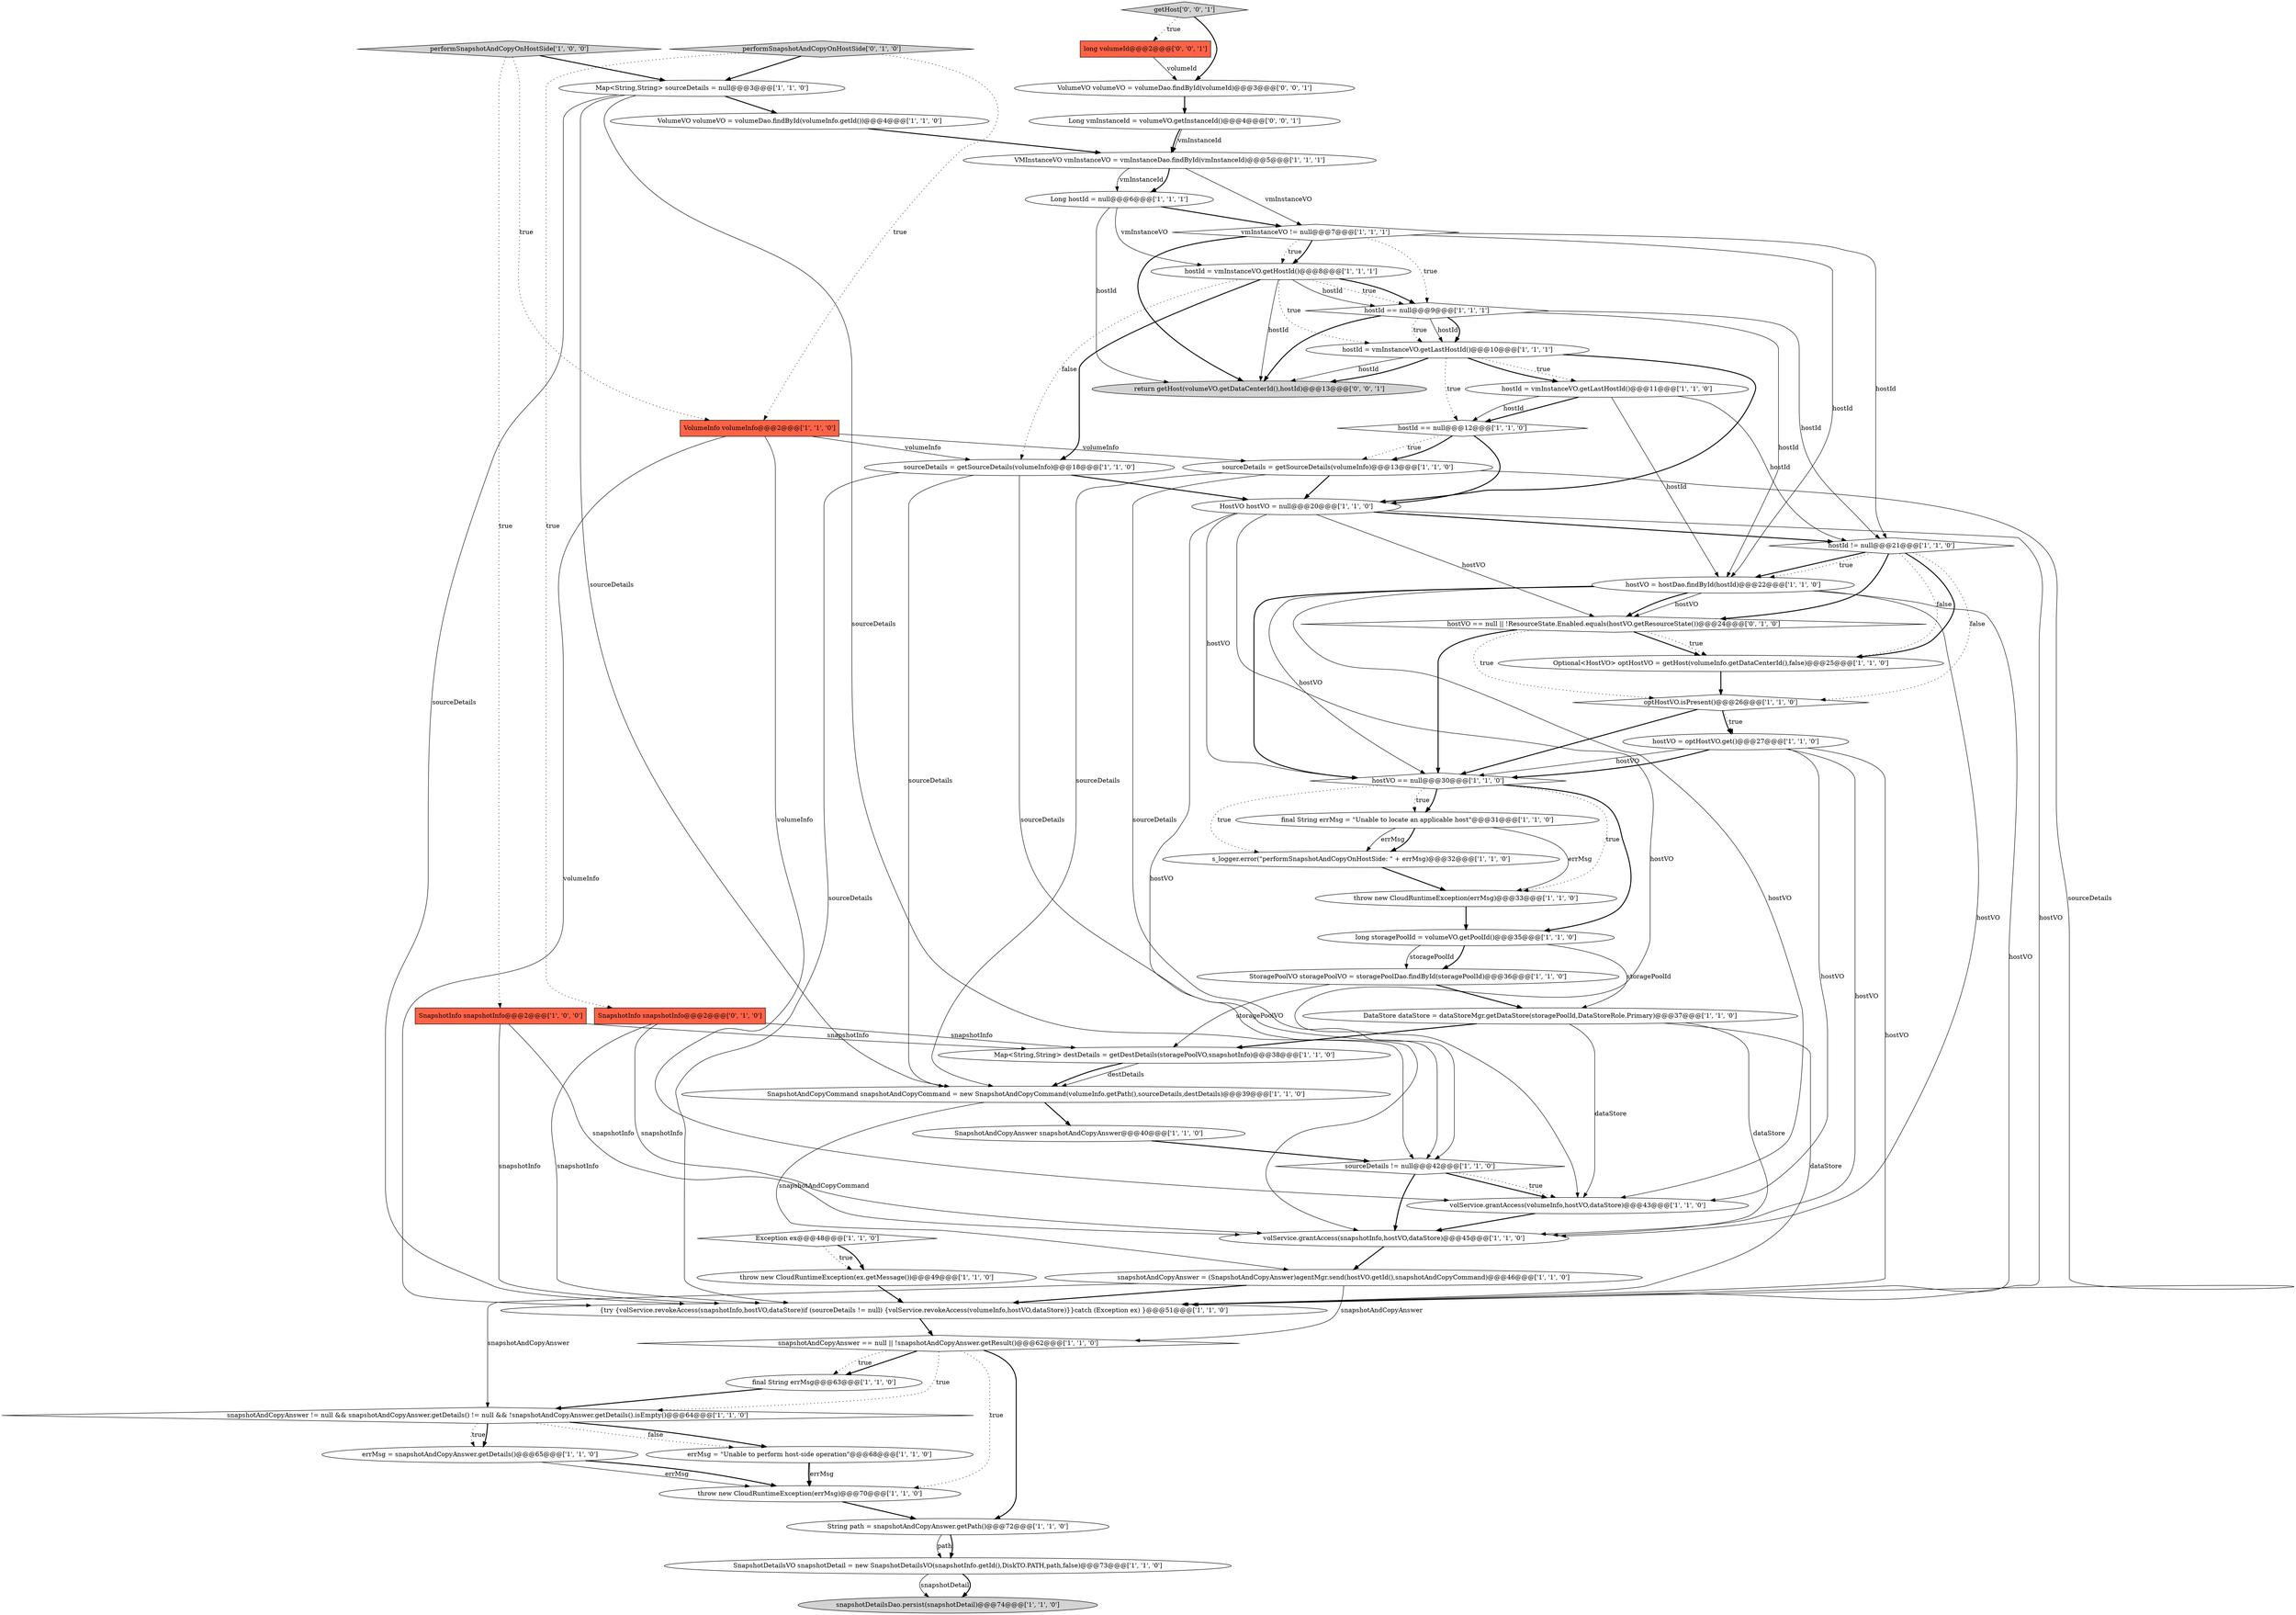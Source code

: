 digraph {
22 [style = filled, label = "volService.grantAccess(volumeInfo,hostVO,dataStore)@@@43@@@['1', '1', '0']", fillcolor = white, shape = ellipse image = "AAA0AAABBB1BBB"];
3 [style = filled, label = "VMInstanceVO vmInstanceVO = vmInstanceDao.findById(vmInstanceId)@@@5@@@['1', '1', '1']", fillcolor = white, shape = ellipse image = "AAA0AAABBB1BBB"];
33 [style = filled, label = "Exception ex@@@48@@@['1', '1', '0']", fillcolor = white, shape = diamond image = "AAA0AAABBB1BBB"];
11 [style = filled, label = "errMsg = snapshotAndCopyAnswer.getDetails()@@@65@@@['1', '1', '0']", fillcolor = white, shape = ellipse image = "AAA0AAABBB1BBB"];
42 [style = filled, label = "hostVO = hostDao.findById(hostId)@@@22@@@['1', '1', '0']", fillcolor = white, shape = ellipse image = "AAA0AAABBB1BBB"];
44 [style = filled, label = "hostId = vmInstanceVO.getLastHostId()@@@11@@@['1', '1', '0']", fillcolor = white, shape = ellipse image = "AAA0AAABBB1BBB"];
18 [style = filled, label = "{try {volService.revokeAccess(snapshotInfo,hostVO,dataStore)if (sourceDetails != null) {volService.revokeAccess(volumeInfo,hostVO,dataStore)}}catch (Exception ex) }@@@51@@@['1', '1', '0']", fillcolor = white, shape = ellipse image = "AAA0AAABBB1BBB"];
28 [style = filled, label = "hostId = vmInstanceVO.getHostId()@@@8@@@['1', '1', '1']", fillcolor = white, shape = ellipse image = "AAA0AAABBB1BBB"];
19 [style = filled, label = "hostId == null@@@12@@@['1', '1', '0']", fillcolor = white, shape = diamond image = "AAA0AAABBB1BBB"];
15 [style = filled, label = "SnapshotAndCopyCommand snapshotAndCopyCommand = new SnapshotAndCopyCommand(volumeInfo.getPath(),sourceDetails,destDetails)@@@39@@@['1', '1', '0']", fillcolor = white, shape = ellipse image = "AAA0AAABBB1BBB"];
29 [style = filled, label = "sourceDetails != null@@@42@@@['1', '1', '0']", fillcolor = white, shape = diamond image = "AAA0AAABBB1BBB"];
0 [style = filled, label = "Long hostId = null@@@6@@@['1', '1', '1']", fillcolor = white, shape = ellipse image = "AAA0AAABBB1BBB"];
43 [style = filled, label = "Optional<HostVO> optHostVO = getHost(volumeInfo.getDataCenterId(),false)@@@25@@@['1', '1', '0']", fillcolor = white, shape = ellipse image = "AAA0AAABBB1BBB"];
48 [style = filled, label = "hostVO == null || !ResourceState.Enabled.equals(hostVO.getResourceState())@@@24@@@['0', '1', '0']", fillcolor = white, shape = diamond image = "AAA1AAABBB2BBB"];
17 [style = filled, label = "StoragePoolVO storagePoolVO = storagePoolDao.findById(storagePoolId)@@@36@@@['1', '1', '0']", fillcolor = white, shape = ellipse image = "AAA0AAABBB1BBB"];
38 [style = filled, label = "hostId == null@@@9@@@['1', '1', '1']", fillcolor = white, shape = diamond image = "AAA0AAABBB1BBB"];
31 [style = filled, label = "volService.grantAccess(snapshotInfo,hostVO,dataStore)@@@45@@@['1', '1', '0']", fillcolor = white, shape = ellipse image = "AAA0AAABBB1BBB"];
26 [style = filled, label = "throw new CloudRuntimeException(ex.getMessage())@@@49@@@['1', '1', '0']", fillcolor = white, shape = ellipse image = "AAA0AAABBB1BBB"];
10 [style = filled, label = "VolumeVO volumeVO = volumeDao.findById(volumeInfo.getId())@@@4@@@['1', '1', '0']", fillcolor = white, shape = ellipse image = "AAA0AAABBB1BBB"];
14 [style = filled, label = "snapshotAndCopyAnswer = (SnapshotAndCopyAnswer)agentMgr.send(hostVO.getId(),snapshotAndCopyCommand)@@@46@@@['1', '1', '0']", fillcolor = white, shape = ellipse image = "AAA0AAABBB1BBB"];
30 [style = filled, label = "SnapshotDetailsVO snapshotDetail = new SnapshotDetailsVO(snapshotInfo.getId(),DiskTO.PATH,path,false)@@@73@@@['1', '1', '0']", fillcolor = white, shape = ellipse image = "AAA0AAABBB1BBB"];
40 [style = filled, label = "VolumeInfo volumeInfo@@@2@@@['1', '1', '0']", fillcolor = tomato, shape = box image = "AAA0AAABBB1BBB"];
8 [style = filled, label = "optHostVO.isPresent()@@@26@@@['1', '1', '0']", fillcolor = white, shape = diamond image = "AAA0AAABBB1BBB"];
4 [style = filled, label = "String path = snapshotAndCopyAnswer.getPath()@@@72@@@['1', '1', '0']", fillcolor = white, shape = ellipse image = "AAA0AAABBB1BBB"];
20 [style = filled, label = "vmInstanceVO != null@@@7@@@['1', '1', '1']", fillcolor = white, shape = diamond image = "AAA0AAABBB1BBB"];
24 [style = filled, label = "final String errMsg = \"Unable to locate an applicable host\"@@@31@@@['1', '1', '0']", fillcolor = white, shape = ellipse image = "AAA0AAABBB1BBB"];
50 [style = filled, label = "return getHost(volumeVO.getDataCenterId(),hostId)@@@13@@@['0', '0', '1']", fillcolor = lightgray, shape = ellipse image = "AAA0AAABBB3BBB"];
32 [style = filled, label = "Map<String,String> sourceDetails = null@@@3@@@['1', '1', '0']", fillcolor = white, shape = ellipse image = "AAA0AAABBB1BBB"];
39 [style = filled, label = "HostVO hostVO = null@@@20@@@['1', '1', '0']", fillcolor = white, shape = ellipse image = "AAA0AAABBB1BBB"];
7 [style = filled, label = "performSnapshotAndCopyOnHostSide['1', '0', '0']", fillcolor = lightgray, shape = diamond image = "AAA0AAABBB1BBB"];
35 [style = filled, label = "sourceDetails = getSourceDetails(volumeInfo)@@@18@@@['1', '1', '0']", fillcolor = white, shape = ellipse image = "AAA0AAABBB1BBB"];
47 [style = filled, label = "SnapshotInfo snapshotInfo@@@2@@@['0', '1', '0']", fillcolor = tomato, shape = box image = "AAA0AAABBB2BBB"];
52 [style = filled, label = "VolumeVO volumeVO = volumeDao.findById(volumeId)@@@3@@@['0', '0', '1']", fillcolor = white, shape = ellipse image = "AAA0AAABBB3BBB"];
1 [style = filled, label = "final String errMsg@@@63@@@['1', '1', '0']", fillcolor = white, shape = ellipse image = "AAA0AAABBB1BBB"];
6 [style = filled, label = "snapshotDetailsDao.persist(snapshotDetail)@@@74@@@['1', '1', '0']", fillcolor = lightgray, shape = ellipse image = "AAA0AAABBB1BBB"];
16 [style = filled, label = "hostId != null@@@21@@@['1', '1', '0']", fillcolor = white, shape = diamond image = "AAA0AAABBB1BBB"];
34 [style = filled, label = "errMsg = \"Unable to perform host-side operation\"@@@68@@@['1', '1', '0']", fillcolor = white, shape = ellipse image = "AAA0AAABBB1BBB"];
49 [style = filled, label = "performSnapshotAndCopyOnHostSide['0', '1', '0']", fillcolor = lightgray, shape = diamond image = "AAA0AAABBB2BBB"];
41 [style = filled, label = "snapshotAndCopyAnswer == null || !snapshotAndCopyAnswer.getResult()@@@62@@@['1', '1', '0']", fillcolor = white, shape = diamond image = "AAA0AAABBB1BBB"];
2 [style = filled, label = "throw new CloudRuntimeException(errMsg)@@@70@@@['1', '1', '0']", fillcolor = white, shape = ellipse image = "AAA0AAABBB1BBB"];
5 [style = filled, label = "Map<String,String> destDetails = getDestDetails(storagePoolVO,snapshotInfo)@@@38@@@['1', '1', '0']", fillcolor = white, shape = ellipse image = "AAA0AAABBB1BBB"];
25 [style = filled, label = "throw new CloudRuntimeException(errMsg)@@@33@@@['1', '1', '0']", fillcolor = white, shape = ellipse image = "AAA0AAABBB1BBB"];
46 [style = filled, label = "snapshotAndCopyAnswer != null && snapshotAndCopyAnswer.getDetails() != null && !snapshotAndCopyAnswer.getDetails().isEmpty()@@@64@@@['1', '1', '0']", fillcolor = white, shape = diamond image = "AAA0AAABBB1BBB"];
36 [style = filled, label = "sourceDetails = getSourceDetails(volumeInfo)@@@13@@@['1', '1', '0']", fillcolor = white, shape = ellipse image = "AAA0AAABBB1BBB"];
21 [style = filled, label = "SnapshotAndCopyAnswer snapshotAndCopyAnswer@@@40@@@['1', '1', '0']", fillcolor = white, shape = ellipse image = "AAA0AAABBB1BBB"];
23 [style = filled, label = "hostId = vmInstanceVO.getLastHostId()@@@10@@@['1', '1', '1']", fillcolor = white, shape = ellipse image = "AAA0AAABBB1BBB"];
27 [style = filled, label = "hostVO = optHostVO.get()@@@27@@@['1', '1', '0']", fillcolor = white, shape = ellipse image = "AAA0AAABBB1BBB"];
45 [style = filled, label = "DataStore dataStore = dataStoreMgr.getDataStore(storagePoolId,DataStoreRole.Primary)@@@37@@@['1', '1', '0']", fillcolor = white, shape = ellipse image = "AAA0AAABBB1BBB"];
51 [style = filled, label = "getHost['0', '0', '1']", fillcolor = lightgray, shape = diamond image = "AAA0AAABBB3BBB"];
37 [style = filled, label = "s_logger.error(\"performSnapshotAndCopyOnHostSide: \" + errMsg)@@@32@@@['1', '1', '0']", fillcolor = white, shape = ellipse image = "AAA0AAABBB1BBB"];
9 [style = filled, label = "long storagePoolId = volumeVO.getPoolId()@@@35@@@['1', '1', '0']", fillcolor = white, shape = ellipse image = "AAA0AAABBB1BBB"];
13 [style = filled, label = "SnapshotInfo snapshotInfo@@@2@@@['1', '0', '0']", fillcolor = tomato, shape = box image = "AAA0AAABBB1BBB"];
53 [style = filled, label = "long volumeId@@@2@@@['0', '0', '1']", fillcolor = tomato, shape = box image = "AAA0AAABBB3BBB"];
54 [style = filled, label = "Long vmInstanceId = volumeVO.getInstanceId()@@@4@@@['0', '0', '1']", fillcolor = white, shape = ellipse image = "AAA0AAABBB3BBB"];
12 [style = filled, label = "hostVO == null@@@30@@@['1', '1', '0']", fillcolor = white, shape = diamond image = "AAA0AAABBB1BBB"];
12->25 [style = dotted, label="true"];
46->11 [style = dotted, label="true"];
32->29 [style = solid, label="sourceDetails"];
2->4 [style = bold, label=""];
23->44 [style = dotted, label="true"];
28->50 [style = solid, label="hostId"];
49->32 [style = bold, label=""];
45->5 [style = bold, label=""];
38->23 [style = dotted, label="true"];
51->52 [style = bold, label=""];
42->18 [style = solid, label="hostVO"];
47->18 [style = solid, label="snapshotInfo"];
35->29 [style = solid, label="sourceDetails"];
35->18 [style = solid, label="sourceDetails"];
22->31 [style = bold, label=""];
44->16 [style = solid, label="hostId"];
12->24 [style = bold, label=""];
10->3 [style = bold, label=""];
28->38 [style = dotted, label="true"];
0->20 [style = bold, label=""];
45->18 [style = solid, label="dataStore"];
41->4 [style = bold, label=""];
24->37 [style = solid, label="errMsg"];
42->12 [style = bold, label=""];
39->22 [style = solid, label="hostVO"];
18->41 [style = bold, label=""];
5->15 [style = solid, label="destDetails"];
9->17 [style = bold, label=""];
33->26 [style = dotted, label="true"];
34->2 [style = bold, label=""];
9->45 [style = solid, label="storagePoolId"];
3->20 [style = solid, label="vmInstanceVO"];
20->16 [style = solid, label="hostId"];
16->8 [style = dotted, label="false"];
20->28 [style = dotted, label="true"];
41->1 [style = bold, label=""];
41->46 [style = dotted, label="true"];
12->24 [style = dotted, label="true"];
38->50 [style = bold, label=""];
24->37 [style = bold, label=""];
26->18 [style = bold, label=""];
40->22 [style = solid, label="volumeInfo"];
27->12 [style = solid, label="hostVO"];
15->14 [style = solid, label="snapshotAndCopyCommand"];
8->27 [style = dotted, label="true"];
47->31 [style = solid, label="snapshotInfo"];
28->38 [style = bold, label=""];
39->16 [style = bold, label=""];
54->3 [style = solid, label="vmInstanceId"];
13->5 [style = solid, label="snapshotInfo"];
42->22 [style = solid, label="hostVO"];
0->50 [style = solid, label="hostId"];
7->13 [style = dotted, label="true"];
38->23 [style = solid, label="hostId"];
15->21 [style = bold, label=""];
39->12 [style = solid, label="hostVO"];
20->38 [style = dotted, label="true"];
45->22 [style = solid, label="dataStore"];
27->22 [style = solid, label="hostVO"];
8->27 [style = bold, label=""];
12->9 [style = bold, label=""];
30->6 [style = solid, label="snapshotDetail"];
27->31 [style = solid, label="hostVO"];
44->19 [style = bold, label=""];
7->32 [style = bold, label=""];
36->29 [style = solid, label="sourceDetails"];
34->2 [style = solid, label="errMsg"];
13->18 [style = solid, label="snapshotInfo"];
30->6 [style = bold, label=""];
32->10 [style = bold, label=""];
48->12 [style = bold, label=""];
46->34 [style = dotted, label="false"];
38->23 [style = bold, label=""];
16->43 [style = dotted, label="false"];
39->48 [style = solid, label="hostVO"];
40->35 [style = solid, label="volumeInfo"];
25->9 [style = bold, label=""];
4->30 [style = solid, label="path"];
48->43 [style = bold, label=""];
31->14 [style = bold, label=""];
38->16 [style = solid, label="hostId"];
36->18 [style = solid, label="sourceDetails"];
51->53 [style = dotted, label="true"];
35->15 [style = solid, label="sourceDetails"];
47->5 [style = solid, label="snapshotInfo"];
14->46 [style = solid, label="snapshotAndCopyAnswer"];
53->52 [style = solid, label="volumeId"];
23->50 [style = bold, label=""];
46->34 [style = bold, label=""];
23->19 [style = dotted, label="true"];
3->0 [style = solid, label="vmInstanceId"];
45->31 [style = solid, label="dataStore"];
11->2 [style = solid, label="errMsg"];
46->11 [style = bold, label=""];
48->8 [style = dotted, label="true"];
16->42 [style = bold, label=""];
54->3 [style = bold, label=""];
32->18 [style = solid, label="sourceDetails"];
11->2 [style = bold, label=""];
44->19 [style = solid, label="hostId"];
48->43 [style = dotted, label="true"];
9->17 [style = solid, label="storagePoolId"];
27->18 [style = solid, label="hostVO"];
14->41 [style = solid, label="snapshotAndCopyAnswer"];
23->50 [style = solid, label="hostId"];
29->31 [style = bold, label=""];
42->31 [style = solid, label="hostVO"];
36->15 [style = solid, label="sourceDetails"];
49->40 [style = dotted, label="true"];
28->23 [style = dotted, label="true"];
23->44 [style = bold, label=""];
44->42 [style = solid, label="hostId"];
43->8 [style = bold, label=""];
20->42 [style = solid, label="hostId"];
17->5 [style = solid, label="storagePoolVO"];
40->36 [style = solid, label="volumeInfo"];
13->31 [style = solid, label="snapshotInfo"];
19->39 [style = bold, label=""];
20->50 [style = bold, label=""];
28->35 [style = bold, label=""];
17->45 [style = bold, label=""];
8->12 [style = bold, label=""];
27->12 [style = bold, label=""];
14->18 [style = bold, label=""];
1->46 [style = bold, label=""];
39->18 [style = solid, label="hostVO"];
28->35 [style = dotted, label="false"];
19->36 [style = dotted, label="true"];
23->39 [style = bold, label=""];
42->48 [style = solid, label="hostVO"];
40->18 [style = solid, label="volumeInfo"];
16->43 [style = bold, label=""];
35->39 [style = bold, label=""];
21->29 [style = bold, label=""];
16->48 [style = bold, label=""];
52->54 [style = bold, label=""];
42->48 [style = bold, label=""];
39->31 [style = solid, label="hostVO"];
32->15 [style = solid, label="sourceDetails"];
19->36 [style = bold, label=""];
0->28 [style = solid, label="vmInstanceVO"];
41->2 [style = dotted, label="true"];
3->0 [style = bold, label=""];
12->37 [style = dotted, label="true"];
33->26 [style = bold, label=""];
20->28 [style = bold, label=""];
16->42 [style = dotted, label="true"];
29->22 [style = bold, label=""];
7->40 [style = dotted, label="true"];
29->22 [style = dotted, label="true"];
49->47 [style = dotted, label="true"];
24->25 [style = solid, label="errMsg"];
38->42 [style = solid, label="hostId"];
28->38 [style = solid, label="hostId"];
37->25 [style = bold, label=""];
4->30 [style = bold, label=""];
36->39 [style = bold, label=""];
41->1 [style = dotted, label="true"];
5->15 [style = bold, label=""];
42->12 [style = solid, label="hostVO"];
}
